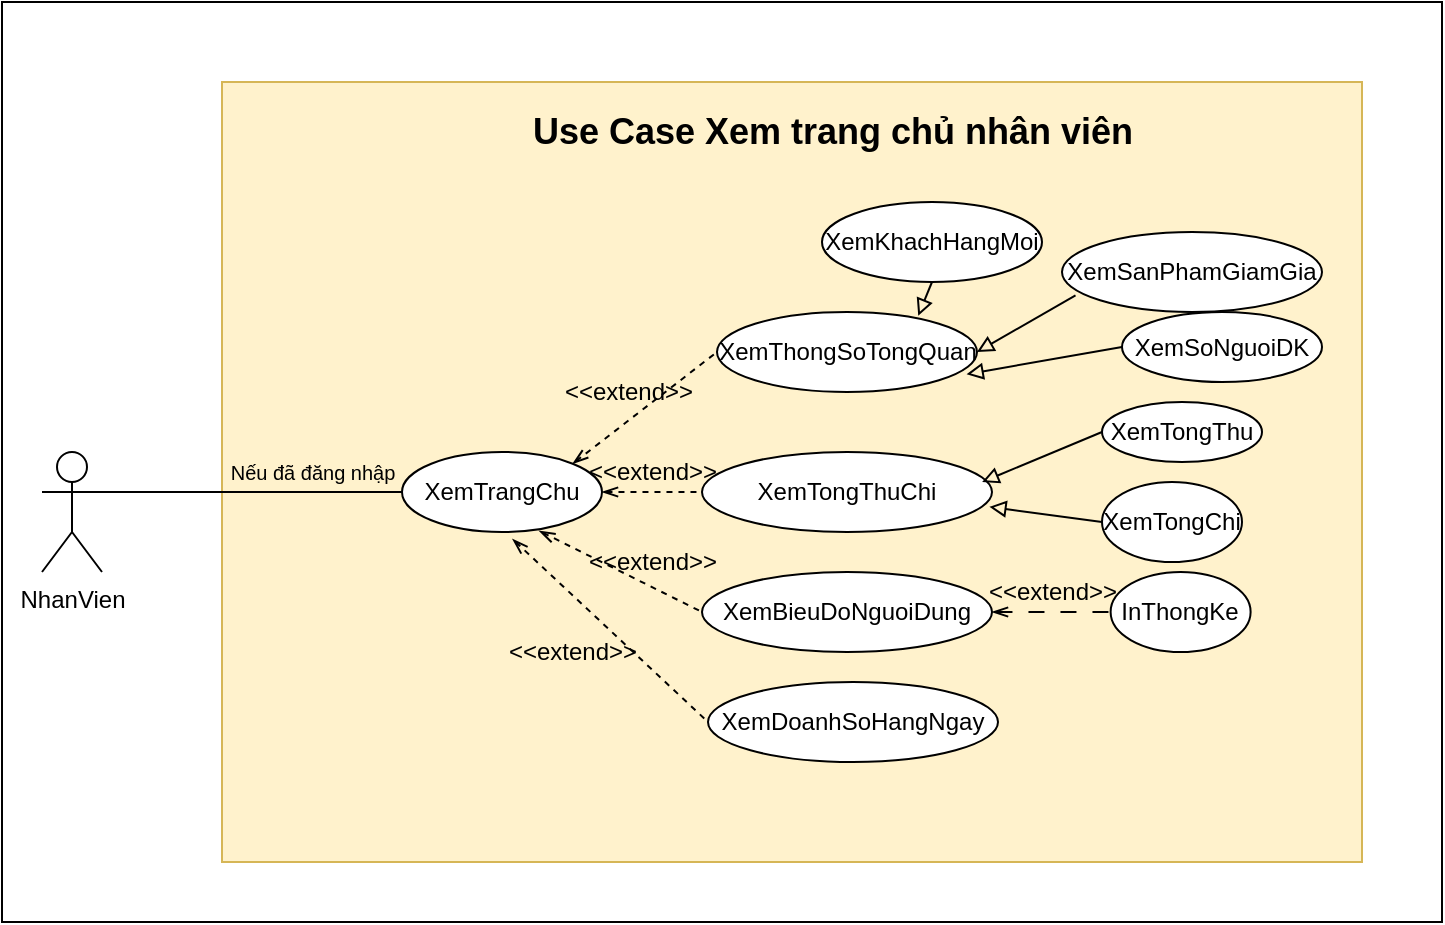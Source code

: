 <mxfile version="20.8.16" type="device"><diagram name="Page-1" id="iilkzM-2eMly24xWt_6W"><mxGraphModel dx="1068" dy="589" grid="1" gridSize="10" guides="1" tooltips="1" connect="1" arrows="1" fold="1" page="1" pageScale="1" pageWidth="850" pageHeight="1100" math="0" shadow="0"><root><mxCell id="0"/><mxCell id="1" parent="0"/><mxCell id="8W2_WLu7ZVWnykFcz4M--1" value="" style="rounded=0;whiteSpace=wrap;html=1;" vertex="1" parent="1"><mxGeometry y="110" width="720" height="460" as="geometry"/></mxCell><mxCell id="KRps7XO44gGJDQfbl6EW-17" value="" style="rounded=0;whiteSpace=wrap;html=1;fillColor=#fff2cc;strokeColor=#d6b656;" parent="1" vertex="1"><mxGeometry x="110" y="150" width="570" height="390" as="geometry"/></mxCell><mxCell id="KRps7XO44gGJDQfbl6EW-1" value="NhanVien" style="shape=umlActor;verticalLabelPosition=bottom;verticalAlign=top;html=1;" parent="1" vertex="1"><mxGeometry x="20" y="335" width="30" height="60" as="geometry"/></mxCell><mxCell id="KRps7XO44gGJDQfbl6EW-2" value="XemTrangChu" style="ellipse;whiteSpace=wrap;html=1;" parent="1" vertex="1"><mxGeometry x="200" y="335" width="100" height="40" as="geometry"/></mxCell><mxCell id="KRps7XO44gGJDQfbl6EW-3" value="XemThongSoTongQuan" style="ellipse;whiteSpace=wrap;html=1;" parent="1" vertex="1"><mxGeometry x="357.5" y="265" width="130" height="40" as="geometry"/></mxCell><mxCell id="KRps7XO44gGJDQfbl6EW-4" value="XemTongThuChi" style="ellipse;whiteSpace=wrap;html=1;" parent="1" vertex="1"><mxGeometry x="350" y="335" width="145" height="40" as="geometry"/></mxCell><mxCell id="KRps7XO44gGJDQfbl6EW-5" value="XemBieuDoNguoiDung" style="ellipse;whiteSpace=wrap;html=1;" parent="1" vertex="1"><mxGeometry x="350" y="395" width="145" height="40" as="geometry"/></mxCell><mxCell id="KRps7XO44gGJDQfbl6EW-7" value="" style="endArrow=none;html=1;rounded=0;exitX=1;exitY=0.333;exitDx=0;exitDy=0;exitPerimeter=0;entryX=0;entryY=0.5;entryDx=0;entryDy=0;" parent="1" source="KRps7XO44gGJDQfbl6EW-1" target="KRps7XO44gGJDQfbl6EW-2" edge="1"><mxGeometry width="50" height="50" relative="1" as="geometry"><mxPoint x="210" y="290" as="sourcePoint"/><mxPoint x="260" y="240" as="targetPoint"/></mxGeometry></mxCell><mxCell id="KRps7XO44gGJDQfbl6EW-8" value="" style="endArrow=none;dashed=1;html=1;rounded=0;entryX=0;entryY=0.5;entryDx=0;entryDy=0;exitX=1;exitY=0;exitDx=0;exitDy=0;startArrow=openThin;startFill=0;" parent="1" source="KRps7XO44gGJDQfbl6EW-2" target="KRps7XO44gGJDQfbl6EW-3" edge="1"><mxGeometry width="50" height="50" relative="1" as="geometry"><mxPoint x="270" y="310" as="sourcePoint"/><mxPoint x="320" y="260" as="targetPoint"/></mxGeometry></mxCell><mxCell id="KRps7XO44gGJDQfbl6EW-9" value="" style="endArrow=none;dashed=1;html=1;rounded=0;entryX=0;entryY=0.5;entryDx=0;entryDy=0;exitX=1;exitY=0.5;exitDx=0;exitDy=0;startArrow=openThin;startFill=0;" parent="1" source="KRps7XO44gGJDQfbl6EW-2" target="KRps7XO44gGJDQfbl6EW-4" edge="1"><mxGeometry width="50" height="50" relative="1" as="geometry"><mxPoint x="250" y="440" as="sourcePoint"/><mxPoint x="300" y="390" as="targetPoint"/></mxGeometry></mxCell><mxCell id="KRps7XO44gGJDQfbl6EW-10" value="XemDoanhSoHangNgay" style="ellipse;whiteSpace=wrap;html=1;" parent="1" vertex="1"><mxGeometry x="353" y="450" width="145" height="40" as="geometry"/></mxCell><mxCell id="KRps7XO44gGJDQfbl6EW-13" value="" style="endArrow=none;dashed=1;html=1;rounded=0;entryX=0;entryY=0.5;entryDx=0;entryDy=0;exitX=0.686;exitY=0.986;exitDx=0;exitDy=0;exitPerimeter=0;startArrow=openThin;startFill=0;" parent="1" source="KRps7XO44gGJDQfbl6EW-2" target="KRps7XO44gGJDQfbl6EW-5" edge="1"><mxGeometry width="50" height="50" relative="1" as="geometry"><mxPoint x="240" y="450" as="sourcePoint"/><mxPoint x="290" y="400" as="targetPoint"/></mxGeometry></mxCell><mxCell id="KRps7XO44gGJDQfbl6EW-15" value="" style="endArrow=none;dashed=1;html=1;rounded=0;entryX=0;entryY=0.5;entryDx=0;entryDy=0;exitX=0.553;exitY=1.089;exitDx=0;exitDy=0;exitPerimeter=0;startArrow=openThin;startFill=0;" parent="1" source="KRps7XO44gGJDQfbl6EW-2" target="KRps7XO44gGJDQfbl6EW-10" edge="1"><mxGeometry width="50" height="50" relative="1" as="geometry"><mxPoint x="240" y="510" as="sourcePoint"/><mxPoint x="290" y="460" as="targetPoint"/></mxGeometry></mxCell><mxCell id="KRps7XO44gGJDQfbl6EW-18" value="&lt;font style=&quot;font-size: 10px;&quot;&gt;Nếu đã đăng nhập&lt;/font&gt;" style="text;html=1;align=center;verticalAlign=middle;resizable=0;points=[];autosize=1;strokeColor=none;fillColor=none;" parent="1" vertex="1"><mxGeometry x="100" y="330" width="110" height="30" as="geometry"/></mxCell><mxCell id="PQYN04t15bQuoBFykJyr-2" value="XemKhachHangMoi" style="ellipse;whiteSpace=wrap;html=1;" parent="1" vertex="1"><mxGeometry x="410" y="210" width="110" height="40" as="geometry"/></mxCell><mxCell id="PQYN04t15bQuoBFykJyr-3" value="XemSanPhamGiamGia" style="ellipse;whiteSpace=wrap;html=1;" parent="1" vertex="1"><mxGeometry x="530" y="225" width="130" height="40" as="geometry"/></mxCell><mxCell id="PQYN04t15bQuoBFykJyr-4" value="XemSoNguoiDK" style="ellipse;whiteSpace=wrap;html=1;" parent="1" vertex="1"><mxGeometry x="560" y="265" width="100" height="35" as="geometry"/></mxCell><mxCell id="PQYN04t15bQuoBFykJyr-5" value="" style="endArrow=none;html=1;rounded=0;startArrow=block;startFill=0;endFill=0;exitX=0.774;exitY=0.047;exitDx=0;exitDy=0;exitPerimeter=0;entryX=0.5;entryY=1;entryDx=0;entryDy=0;" parent="1" source="KRps7XO44gGJDQfbl6EW-3" target="PQYN04t15bQuoBFykJyr-2" edge="1"><mxGeometry width="50" height="50" relative="1" as="geometry"><mxPoint x="460" y="220" as="sourcePoint"/><mxPoint x="510" y="170" as="targetPoint"/></mxGeometry></mxCell><mxCell id="PQYN04t15bQuoBFykJyr-6" value="" style="endArrow=none;html=1;rounded=0;startArrow=block;startFill=0;endFill=0;entryX=0.052;entryY=0.792;entryDx=0;entryDy=0;exitX=1;exitY=0.5;exitDx=0;exitDy=0;entryPerimeter=0;" parent="1" source="KRps7XO44gGJDQfbl6EW-3" target="PQYN04t15bQuoBFykJyr-3" edge="1"><mxGeometry width="50" height="50" relative="1" as="geometry"><mxPoint x="470" y="255" as="sourcePoint"/><mxPoint x="520" y="205" as="targetPoint"/></mxGeometry></mxCell><mxCell id="PQYN04t15bQuoBFykJyr-7" value="" style="endArrow=none;html=1;rounded=0;startArrow=block;startFill=0;endFill=0;entryX=0;entryY=0.5;entryDx=0;entryDy=0;exitX=0.96;exitY=0.778;exitDx=0;exitDy=0;exitPerimeter=0;" parent="1" source="KRps7XO44gGJDQfbl6EW-3" target="PQYN04t15bQuoBFykJyr-4" edge="1"><mxGeometry width="50" height="50" relative="1" as="geometry"><mxPoint x="495" y="330" as="sourcePoint"/><mxPoint x="557.5" y="275" as="targetPoint"/></mxGeometry></mxCell><mxCell id="PQYN04t15bQuoBFykJyr-8" value="XemTongThu" style="ellipse;whiteSpace=wrap;html=1;" parent="1" vertex="1"><mxGeometry x="550" y="310" width="80" height="30" as="geometry"/></mxCell><mxCell id="PQYN04t15bQuoBFykJyr-9" value="" style="endArrow=none;html=1;rounded=0;startArrow=block;startFill=0;endFill=0;exitX=0.966;exitY=0.375;exitDx=0;exitDy=0;exitPerimeter=0;entryX=0;entryY=0.5;entryDx=0;entryDy=0;" parent="1" source="KRps7XO44gGJDQfbl6EW-4" target="PQYN04t15bQuoBFykJyr-8" edge="1"><mxGeometry width="50" height="50" relative="1" as="geometry"><mxPoint x="501.53" y="440" as="sourcePoint"/><mxPoint x="548.47" y="341.76" as="targetPoint"/></mxGeometry></mxCell><mxCell id="PQYN04t15bQuoBFykJyr-10" value="XemTongChi" style="ellipse;whiteSpace=wrap;html=1;" parent="1" vertex="1"><mxGeometry x="550" y="350" width="70" height="40" as="geometry"/></mxCell><mxCell id="PQYN04t15bQuoBFykJyr-11" value="" style="endArrow=none;html=1;rounded=0;startArrow=block;startFill=0;endFill=0;entryX=0;entryY=0.5;entryDx=0;entryDy=0;exitX=0.991;exitY=0.685;exitDx=0;exitDy=0;exitPerimeter=0;" parent="1" source="KRps7XO44gGJDQfbl6EW-4" target="PQYN04t15bQuoBFykJyr-10" edge="1"><mxGeometry width="50" height="50" relative="1" as="geometry"><mxPoint x="491" y="366" as="sourcePoint"/><mxPoint x="520" y="370" as="targetPoint"/></mxGeometry></mxCell><mxCell id="PQYN04t15bQuoBFykJyr-12" value="InThongKe" style="ellipse;whiteSpace=wrap;html=1;" parent="1" vertex="1"><mxGeometry x="554.31" y="395" width="70" height="40" as="geometry"/></mxCell><mxCell id="PQYN04t15bQuoBFykJyr-13" value="" style="endArrow=none;html=1;rounded=0;startArrow=openThin;startFill=0;endFill=0;entryX=0;entryY=0.5;entryDx=0;entryDy=0;exitX=1;exitY=0.5;exitDx=0;exitDy=0;dashed=1;dashPattern=8 8;" parent="1" source="KRps7XO44gGJDQfbl6EW-5" target="PQYN04t15bQuoBFykJyr-12" edge="1"><mxGeometry width="50" height="50" relative="1" as="geometry"><mxPoint x="498.005" y="407.4" as="sourcePoint"/><mxPoint x="524.31" y="415" as="targetPoint"/></mxGeometry></mxCell><mxCell id="PQYN04t15bQuoBFykJyr-14" value="&amp;lt;&amp;lt;extend&amp;gt;&amp;gt;" style="text;html=1;align=center;verticalAlign=middle;resizable=0;points=[];autosize=1;strokeColor=none;fillColor=none;" parent="1" vertex="1"><mxGeometry x="280" y="330" width="90" height="30" as="geometry"/></mxCell><mxCell id="8W2_WLu7ZVWnykFcz4M--2" value="&lt;b&gt;&lt;font style=&quot;font-size: 18px;&quot;&gt;Use Case Xem trang chủ nhân viên&lt;/font&gt;&lt;/b&gt;" style="text;html=1;align=center;verticalAlign=middle;resizable=0;points=[];autosize=1;strokeColor=none;fillColor=none;" vertex="1" parent="1"><mxGeometry x="255" y="155" width="320" height="40" as="geometry"/></mxCell><mxCell id="8W2_WLu7ZVWnykFcz4M--3" value="&amp;lt;&amp;lt;extend&amp;gt;&amp;gt;" style="text;html=1;align=center;verticalAlign=middle;resizable=0;points=[];autosize=1;strokeColor=none;fillColor=none;" vertex="1" parent="1"><mxGeometry x="267.5" y="290" width="90" height="30" as="geometry"/></mxCell><mxCell id="8W2_WLu7ZVWnykFcz4M--4" value="&amp;lt;&amp;lt;extend&amp;gt;&amp;gt;" style="text;html=1;align=center;verticalAlign=middle;resizable=0;points=[];autosize=1;strokeColor=none;fillColor=none;" vertex="1" parent="1"><mxGeometry x="480" y="390" width="90" height="30" as="geometry"/></mxCell><mxCell id="8W2_WLu7ZVWnykFcz4M--5" value="&amp;lt;&amp;lt;extend&amp;gt;&amp;gt;" style="text;html=1;align=center;verticalAlign=middle;resizable=0;points=[];autosize=1;strokeColor=none;fillColor=none;" vertex="1" parent="1"><mxGeometry x="280" y="375" width="90" height="30" as="geometry"/></mxCell><mxCell id="8W2_WLu7ZVWnykFcz4M--6" value="&amp;lt;&amp;lt;extend&amp;gt;&amp;gt;" style="text;html=1;align=center;verticalAlign=middle;resizable=0;points=[];autosize=1;strokeColor=none;fillColor=none;" vertex="1" parent="1"><mxGeometry x="240" y="420" width="90" height="30" as="geometry"/></mxCell></root></mxGraphModel></diagram></mxfile>